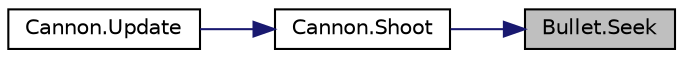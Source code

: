 digraph "Bullet.Seek"
{
 // LATEX_PDF_SIZE
  edge [fontname="Helvetica",fontsize="10",labelfontname="Helvetica",labelfontsize="10"];
  node [fontname="Helvetica",fontsize="10",shape=record];
  rankdir="RL";
  Node1 [label="Bullet.Seek",height=0.2,width=0.4,color="black", fillcolor="grey75", style="filled", fontcolor="black",tooltip="Функция полета снаряда до цели"];
  Node1 -> Node2 [dir="back",color="midnightblue",fontsize="10",style="solid",fontname="Helvetica"];
  Node2 [label="Cannon.Shoot",height=0.2,width=0.4,color="black", fillcolor="white", style="filled",URL="$class_cannon.html#a960d1029f84d68f9a7e6404bed82b1c5",tooltip="Функция выстрела башни"];
  Node2 -> Node3 [dir="back",color="midnightblue",fontsize="10",style="solid",fontname="Helvetica"];
  Node3 [label="Cannon.Update",height=0.2,width=0.4,color="black", fillcolor="white", style="filled",URL="$class_cannon.html#a3f2e441177a6e5efbd743fe63d64ba14",tooltip="Функция слежки за врагом"];
}
